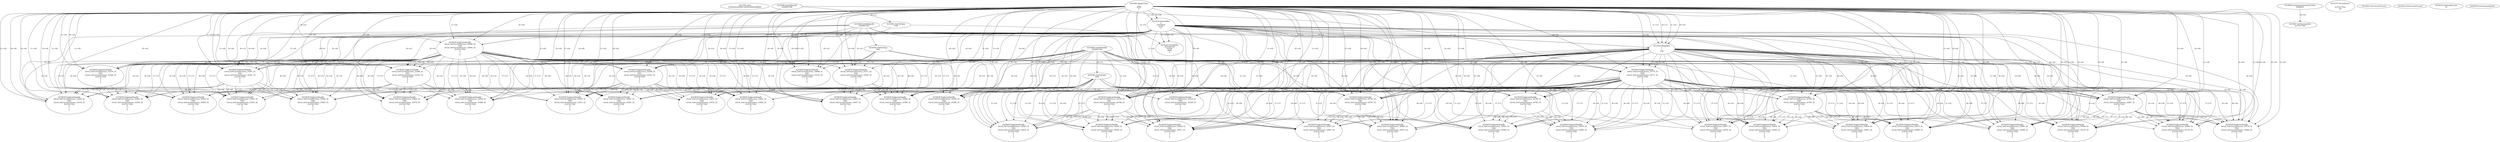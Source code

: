 // Global SCDG with merge call
digraph {
	0 [label="4213792.main
0109eed5ca256b7a45df1bd0cebd9b96"]
	1 [label="4214265.HeapCreate
1
4096
0"]
	2 [label="4218869.GetSystemTimeAsFileTime
4288292"]
	3 [label="4214116.VirtualAlloc
0
33554432
8192
1"]
	1 -> 3 [label="(1-->4)"]
	1 -> 3 [label="(0-->4)"]
	4 [label="4214147.VirtualQuery

2147417352
28"]
	5 [label="4214222.VirtualAlloc
3255304192
65536
4096
4"]
	3 -> 5 [label="(0-->1)"]
	1 -> 5 [label="(2-->3)"]
	3 -> 5 [label="(0-->0)"]
	6 [label="4219047.GetStartupInfoA
2147417564"]
	2 -> 6 [label="(0-->0)"]
	7 [label="4219368.GetStdHandle
4294967286"]
	8 [label="4219392.GetFileType
1000"]
	7 -> 8 [label="(0-->1)"]
	9 [label="4219368.GetStdHandle
4294967285"]
	10 [label="4219392.GetFileType
1001"]
	9 -> 10 [label="(0-->1)"]
	11 [label="4219405.GetCurrentProcess
"]
	12 [label="4219414.GetCurrentProcess
"]
	13 [label="4219439.DuplicateHandle
retval_GetCurrentProcess_33086_32
1001
retval_GetCurrentProcess_33124_32
2147417556
0
1
2"]
	9 -> 13 [label="(0-->2)"]
	10 -> 13 [label="(1-->2)"]
	1 -> 13 [label="(1-->6)"]
	1 -> 13 [label="(0-->6)"]
	3 -> 13 [label="(4-->6)"]
	14 [label="4219368.GetStdHandle
4294967284"]
	15 [label="4219392.GetFileType
1002"]
	14 -> 15 [label="(0-->1)"]
	16 [label="4219524.SetHandleCount
32"]
	17 [label="4220059.GetCommandLineA
"]
	18 [label="4219439.DuplicateHandle
retval_GetCurrentProcess_33319_32
1002
retval_GetCurrentProcess_33326_32
2147417556
0
1
2"]
	14 -> 18 [label="(0-->2)"]
	15 -> 18 [label="(1-->2)"]
	1 -> 18 [label="(1-->6)"]
	1 -> 18 [label="(0-->6)"]
	3 -> 18 [label="(4-->6)"]
	19 [label="4219439.DuplicateHandle
retval_GetCurrentProcess_32846_32
1000
retval_GetCurrentProcess_32864_32
2147417556
0
1
2"]
	7 -> 19 [label="(0-->2)"]
	8 -> 19 [label="(1-->2)"]
	1 -> 19 [label="(1-->6)"]
	1 -> 19 [label="(0-->6)"]
	3 -> 19 [label="(4-->6)"]
	20 [label="4219439.DuplicateHandle
retval_GetCurrentProcess_33356_32
1002
retval_GetCurrentProcess_33385_32
2147417556
0
1
2"]
	14 -> 20 [label="(0-->2)"]
	15 -> 20 [label="(1-->2)"]
	19 -> 20 [label="(4-->4)"]
	1 -> 20 [label="(1-->6)"]
	1 -> 20 [label="(0-->6)"]
	3 -> 20 [label="(4-->6)"]
	19 -> 20 [label="(6-->6)"]
	19 -> 20 [label="(7-->7)"]
	21 [label="4219439.DuplicateHandle
retval_GetCurrentProcess_33310_32
1001
retval_GetCurrentProcess_33324_32
2147417556
0
1
2"]
	9 -> 21 [label="(0-->2)"]
	10 -> 21 [label="(1-->2)"]
	19 -> 21 [label="(4-->4)"]
	1 -> 21 [label="(1-->6)"]
	1 -> 21 [label="(0-->6)"]
	3 -> 21 [label="(4-->6)"]
	19 -> 21 [label="(6-->6)"]
	19 -> 21 [label="(7-->7)"]
	22 [label="4219439.DuplicateHandle
retval_GetCurrentProcess_33455_32
1002
retval_GetCurrentProcess_33559_32
2147417556
0
1
2"]
	14 -> 22 [label="(0-->2)"]
	15 -> 22 [label="(1-->2)"]
	19 -> 22 [label="(4-->4)"]
	21 -> 22 [label="(4-->4)"]
	1 -> 22 [label="(1-->6)"]
	1 -> 22 [label="(0-->6)"]
	3 -> 22 [label="(4-->6)"]
	19 -> 22 [label="(6-->6)"]
	21 -> 22 [label="(6-->6)"]
	19 -> 22 [label="(7-->7)"]
	21 -> 22 [label="(7-->7)"]
	23 [label="4219439.DuplicateHandle
retval_GetCurrentProcess_33287_32
1001
retval_GetCurrentProcess_33321_32
2147417556
0
1
2"]
	9 -> 23 [label="(0-->2)"]
	10 -> 23 [label="(1-->2)"]
	19 -> 23 [label="(4-->4)"]
	1 -> 23 [label="(1-->6)"]
	1 -> 23 [label="(0-->6)"]
	3 -> 23 [label="(4-->6)"]
	19 -> 23 [label="(6-->6)"]
	19 -> 23 [label="(7-->7)"]
	24 [label="4219439.DuplicateHandle
retval_GetCurrentProcess_33440_32
1002
retval_GetCurrentProcess_33493_32
2147417556
0
1
2"]
	14 -> 24 [label="(0-->2)"]
	15 -> 24 [label="(1-->2)"]
	19 -> 24 [label="(4-->4)"]
	23 -> 24 [label="(4-->4)"]
	1 -> 24 [label="(1-->6)"]
	1 -> 24 [label="(0-->6)"]
	3 -> 24 [label="(4-->6)"]
	19 -> 24 [label="(6-->6)"]
	23 -> 24 [label="(6-->6)"]
	19 -> 24 [label="(7-->7)"]
	23 -> 24 [label="(7-->7)"]
	25 [label="4214333.HeapAlloc
1
1
256"]
	1 -> 25 [label="(1-->1)"]
	1 -> 25 [label="(0-->1)"]
	3 -> 25 [label="(4-->1)"]
	1 -> 25 [label="(1-->2)"]
	1 -> 25 [label="(0-->2)"]
	3 -> 25 [label="(4-->2)"]
	26 [label="4219439.DuplicateHandle
retval_GetCurrentProcess_32770_32
1000
retval_GetCurrentProcess_32771_32
2147417556
0
1
2"]
	7 -> 26 [label="(0-->2)"]
	8 -> 26 [label="(1-->2)"]
	1 -> 26 [label="(1-->6)"]
	1 -> 26 [label="(0-->6)"]
	3 -> 26 [label="(4-->6)"]
	25 -> 26 [label="(1-->6)"]
	25 -> 26 [label="(2-->6)"]
	27 [label="4219439.DuplicateHandle
retval_GetCurrentProcess_32788_32
1001
retval_GetCurrentProcess_32793_32
2147417556
0
1
2"]
	9 -> 27 [label="(0-->2)"]
	10 -> 27 [label="(1-->2)"]
	26 -> 27 [label="(4-->4)"]
	1 -> 27 [label="(1-->6)"]
	1 -> 27 [label="(0-->6)"]
	3 -> 27 [label="(4-->6)"]
	25 -> 27 [label="(1-->6)"]
	25 -> 27 [label="(2-->6)"]
	26 -> 27 [label="(6-->6)"]
	26 -> 27 [label="(7-->7)"]
	28 [label="4219439.DuplicateHandle
retval_GetCurrentProcess_32916_32
1002
retval_GetCurrentProcess_32972_32
2147417556
0
1
2"]
	14 -> 28 [label="(0-->2)"]
	15 -> 28 [label="(1-->2)"]
	26 -> 28 [label="(4-->4)"]
	27 -> 28 [label="(4-->4)"]
	1 -> 28 [label="(1-->6)"]
	1 -> 28 [label="(0-->6)"]
	3 -> 28 [label="(4-->6)"]
	25 -> 28 [label="(1-->6)"]
	25 -> 28 [label="(2-->6)"]
	26 -> 28 [label="(6-->6)"]
	27 -> 28 [label="(6-->6)"]
	26 -> 28 [label="(7-->7)"]
	27 -> 28 [label="(7-->7)"]
	29 [label="4219439.DuplicateHandle
retval_GetCurrentProcess_32917_32
1002
retval_GetCurrentProcess_32974_32
2147417556
0
1
2"]
	14 -> 29 [label="(0-->2)"]
	15 -> 29 [label="(1-->2)"]
	26 -> 29 [label="(4-->4)"]
	27 -> 29 [label="(4-->4)"]
	1 -> 29 [label="(1-->6)"]
	1 -> 29 [label="(0-->6)"]
	3 -> 29 [label="(4-->6)"]
	25 -> 29 [label="(1-->6)"]
	25 -> 29 [label="(2-->6)"]
	26 -> 29 [label="(6-->6)"]
	27 -> 29 [label="(6-->6)"]
	26 -> 29 [label="(7-->7)"]
	27 -> 29 [label="(7-->7)"]
	30 [label="4219439.DuplicateHandle
retval_GetCurrentProcess_32790_32
1001
retval_GetCurrentProcess_32796_32
2147417556
0
1
2"]
	9 -> 30 [label="(0-->2)"]
	10 -> 30 [label="(1-->2)"]
	26 -> 30 [label="(4-->4)"]
	1 -> 30 [label="(1-->6)"]
	1 -> 30 [label="(0-->6)"]
	3 -> 30 [label="(4-->6)"]
	25 -> 30 [label="(1-->6)"]
	25 -> 30 [label="(2-->6)"]
	26 -> 30 [label="(6-->6)"]
	26 -> 30 [label="(7-->7)"]
	31 [label="4219439.DuplicateHandle
retval_GetCurrentProcess_32926_32
1002
retval_GetCurrentProcess_33011_32
2147417556
0
1
2"]
	14 -> 31 [label="(0-->2)"]
	15 -> 31 [label="(1-->2)"]
	26 -> 31 [label="(4-->4)"]
	30 -> 31 [label="(4-->4)"]
	1 -> 31 [label="(1-->6)"]
	1 -> 31 [label="(0-->6)"]
	3 -> 31 [label="(4-->6)"]
	25 -> 31 [label="(1-->6)"]
	25 -> 31 [label="(2-->6)"]
	26 -> 31 [label="(6-->6)"]
	30 -> 31 [label="(6-->6)"]
	26 -> 31 [label="(7-->7)"]
	30 -> 31 [label="(7-->7)"]
	32 [label="4219439.DuplicateHandle
retval_GetCurrentProcess_32913_32
1002
retval_GetCurrentProcess_32966_32
2147417556
0
1
2"]
	14 -> 32 [label="(0-->2)"]
	15 -> 32 [label="(1-->2)"]
	26 -> 32 [label="(4-->4)"]
	27 -> 32 [label="(4-->4)"]
	1 -> 32 [label="(1-->6)"]
	1 -> 32 [label="(0-->6)"]
	3 -> 32 [label="(4-->6)"]
	25 -> 32 [label="(1-->6)"]
	25 -> 32 [label="(2-->6)"]
	26 -> 32 [label="(6-->6)"]
	27 -> 32 [label="(6-->6)"]
	26 -> 32 [label="(7-->7)"]
	27 -> 32 [label="(7-->7)"]
	33 [label="4219439.DuplicateHandle
retval_GetCurrentProcess_32930_32
1002
retval_GetCurrentProcess_33029_32
2147417556
0
1
2"]
	14 -> 33 [label="(0-->2)"]
	15 -> 33 [label="(1-->2)"]
	26 -> 33 [label="(4-->4)"]
	30 -> 33 [label="(4-->4)"]
	1 -> 33 [label="(1-->6)"]
	1 -> 33 [label="(0-->6)"]
	3 -> 33 [label="(4-->6)"]
	25 -> 33 [label="(1-->6)"]
	25 -> 33 [label="(2-->6)"]
	26 -> 33 [label="(6-->6)"]
	30 -> 33 [label="(6-->6)"]
	26 -> 33 [label="(7-->7)"]
	30 -> 33 [label="(7-->7)"]
	34 [label="4219439.DuplicateHandle
retval_GetCurrentProcess_32936_32
1002
retval_GetCurrentProcess_33045_32
2147417556
0
1
2"]
	14 -> 34 [label="(0-->2)"]
	15 -> 34 [label="(1-->2)"]
	26 -> 34 [label="(4-->4)"]
	27 -> 34 [label="(4-->4)"]
	1 -> 34 [label="(1-->6)"]
	1 -> 34 [label="(0-->6)"]
	3 -> 34 [label="(4-->6)"]
	25 -> 34 [label="(1-->6)"]
	25 -> 34 [label="(2-->6)"]
	26 -> 34 [label="(6-->6)"]
	27 -> 34 [label="(6-->6)"]
	26 -> 34 [label="(7-->7)"]
	27 -> 34 [label="(7-->7)"]
	35 [label="4219439.DuplicateHandle
retval_GetCurrentProcess_32789_32
1001
retval_GetCurrentProcess_32795_32
2147417556
0
1
2"]
	9 -> 35 [label="(0-->2)"]
	10 -> 35 [label="(1-->2)"]
	26 -> 35 [label="(4-->4)"]
	1 -> 35 [label="(1-->6)"]
	1 -> 35 [label="(0-->6)"]
	3 -> 35 [label="(4-->6)"]
	25 -> 35 [label="(1-->6)"]
	25 -> 35 [label="(2-->6)"]
	26 -> 35 [label="(6-->6)"]
	26 -> 35 [label="(7-->7)"]
	36 [label="4219439.DuplicateHandle
retval_GetCurrentProcess_32919_32
1002
retval_GetCurrentProcess_32982_32
2147417556
0
1
2"]
	14 -> 36 [label="(0-->2)"]
	15 -> 36 [label="(1-->2)"]
	26 -> 36 [label="(4-->4)"]
	35 -> 36 [label="(4-->4)"]
	1 -> 36 [label="(1-->6)"]
	1 -> 36 [label="(0-->6)"]
	3 -> 36 [label="(4-->6)"]
	25 -> 36 [label="(1-->6)"]
	25 -> 36 [label="(2-->6)"]
	26 -> 36 [label="(6-->6)"]
	35 -> 36 [label="(6-->6)"]
	26 -> 36 [label="(7-->7)"]
	35 -> 36 [label="(7-->7)"]
	37 [label="4219439.DuplicateHandle
retval_GetCurrentProcess_32921_32
1002
retval_GetCurrentProcess_32993_32
2147417556
0
1
2"]
	14 -> 37 [label="(0-->2)"]
	15 -> 37 [label="(1-->2)"]
	26 -> 37 [label="(4-->4)"]
	35 -> 37 [label="(4-->4)"]
	1 -> 37 [label="(1-->6)"]
	1 -> 37 [label="(0-->6)"]
	3 -> 37 [label="(4-->6)"]
	25 -> 37 [label="(1-->6)"]
	25 -> 37 [label="(2-->6)"]
	26 -> 37 [label="(6-->6)"]
	35 -> 37 [label="(6-->6)"]
	26 -> 37 [label="(7-->7)"]
	35 -> 37 [label="(7-->7)"]
	38 [label="4219439.DuplicateHandle
retval_GetCurrentProcess_32945_32
1002
retval_GetCurrentProcess_33054_32
2147417556
0
1
2"]
	14 -> 38 [label="(0-->2)"]
	15 -> 38 [label="(1-->2)"]
	26 -> 38 [label="(4-->4)"]
	30 -> 38 [label="(4-->4)"]
	1 -> 38 [label="(1-->6)"]
	1 -> 38 [label="(0-->6)"]
	3 -> 38 [label="(4-->6)"]
	25 -> 38 [label="(1-->6)"]
	25 -> 38 [label="(2-->6)"]
	26 -> 38 [label="(6-->6)"]
	30 -> 38 [label="(6-->6)"]
	26 -> 38 [label="(7-->7)"]
	30 -> 38 [label="(7-->7)"]
	39 [label="4219439.DuplicateHandle
retval_GetCurrentProcess_32794_32
1001
retval_GetCurrentProcess_32801_32
2147417556
0
1
2"]
	9 -> 39 [label="(0-->2)"]
	10 -> 39 [label="(1-->2)"]
	26 -> 39 [label="(4-->4)"]
	1 -> 39 [label="(1-->6)"]
	1 -> 39 [label="(0-->6)"]
	3 -> 39 [label="(4-->6)"]
	25 -> 39 [label="(1-->6)"]
	25 -> 39 [label="(2-->6)"]
	26 -> 39 [label="(6-->6)"]
	26 -> 39 [label="(7-->7)"]
	40 [label="4219439.DuplicateHandle
retval_GetCurrentProcess_32976_32
1002
retval_GetCurrentProcess_33080_32
2147417556
0
1
2"]
	14 -> 40 [label="(0-->2)"]
	15 -> 40 [label="(1-->2)"]
	26 -> 40 [label="(4-->4)"]
	39 -> 40 [label="(4-->4)"]
	1 -> 40 [label="(1-->6)"]
	1 -> 40 [label="(0-->6)"]
	3 -> 40 [label="(4-->6)"]
	25 -> 40 [label="(1-->6)"]
	25 -> 40 [label="(2-->6)"]
	26 -> 40 [label="(6-->6)"]
	39 -> 40 [label="(6-->6)"]
	26 -> 40 [label="(7-->7)"]
	39 -> 40 [label="(7-->7)"]
	41 [label="4219439.DuplicateHandle
retval_GetCurrentProcess_32991_32
1002
retval_GetCurrentProcess_33089_32
2147417556
0
1
2"]
	14 -> 41 [label="(0-->2)"]
	15 -> 41 [label="(1-->2)"]
	26 -> 41 [label="(4-->4)"]
	39 -> 41 [label="(4-->4)"]
	1 -> 41 [label="(1-->6)"]
	1 -> 41 [label="(0-->6)"]
	3 -> 41 [label="(4-->6)"]
	25 -> 41 [label="(1-->6)"]
	25 -> 41 [label="(2-->6)"]
	26 -> 41 [label="(6-->6)"]
	39 -> 41 [label="(6-->6)"]
	26 -> 41 [label="(7-->7)"]
	39 -> 41 [label="(7-->7)"]
	42 [label="4219439.DuplicateHandle
retval_GetCurrentProcess_33060_32
1002
retval_GetCurrentProcess_33118_32
2147417556
0
1
2"]
	14 -> 42 [label="(0-->2)"]
	15 -> 42 [label="(1-->2)"]
	26 -> 42 [label="(4-->4)"]
	39 -> 42 [label="(4-->4)"]
	1 -> 42 [label="(1-->6)"]
	1 -> 42 [label="(0-->6)"]
	3 -> 42 [label="(4-->6)"]
	25 -> 42 [label="(1-->6)"]
	25 -> 42 [label="(2-->6)"]
	26 -> 42 [label="(6-->6)"]
	39 -> 42 [label="(6-->6)"]
	26 -> 42 [label="(7-->7)"]
	39 -> 42 [label="(7-->7)"]
	43 [label="4219439.DuplicateHandle
retval_GetCurrentProcess_32791_32
1001
retval_GetCurrentProcess_32797_32
2147417556
0
1
2"]
	9 -> 43 [label="(0-->2)"]
	10 -> 43 [label="(1-->2)"]
	26 -> 43 [label="(4-->4)"]
	1 -> 43 [label="(1-->6)"]
	1 -> 43 [label="(0-->6)"]
	3 -> 43 [label="(4-->6)"]
	25 -> 43 [label="(1-->6)"]
	25 -> 43 [label="(2-->6)"]
	26 -> 43 [label="(6-->6)"]
	26 -> 43 [label="(7-->7)"]
	44 [label="4219439.DuplicateHandle
retval_GetCurrentProcess_32955_32
1002
retval_GetCurrentProcess_33067_32
2147417556
0
1
2"]
	14 -> 44 [label="(0-->2)"]
	15 -> 44 [label="(1-->2)"]
	26 -> 44 [label="(4-->4)"]
	43 -> 44 [label="(4-->4)"]
	1 -> 44 [label="(1-->6)"]
	1 -> 44 [label="(0-->6)"]
	3 -> 44 [label="(4-->6)"]
	25 -> 44 [label="(1-->6)"]
	25 -> 44 [label="(2-->6)"]
	26 -> 44 [label="(6-->6)"]
	43 -> 44 [label="(6-->6)"]
	26 -> 44 [label="(7-->7)"]
	43 -> 44 [label="(7-->7)"]
	45 [label="4219439.DuplicateHandle
retval_GetCurrentProcess_32965_32
1002
retval_GetCurrentProcess_33072_32
2147417556
0
1
2"]
	14 -> 45 [label="(0-->2)"]
	15 -> 45 [label="(1-->2)"]
	26 -> 45 [label="(4-->4)"]
	43 -> 45 [label="(4-->4)"]
	1 -> 45 [label="(1-->6)"]
	1 -> 45 [label="(0-->6)"]
	3 -> 45 [label="(4-->6)"]
	25 -> 45 [label="(1-->6)"]
	25 -> 45 [label="(2-->6)"]
	26 -> 45 [label="(6-->6)"]
	43 -> 45 [label="(6-->6)"]
	26 -> 45 [label="(7-->7)"]
	43 -> 45 [label="(7-->7)"]
	46 [label="4219439.DuplicateHandle
retval_GetCurrentProcess_33040_32
1002
retval_GetCurrentProcess_33110_32
2147417556
0
1
2"]
	14 -> 46 [label="(0-->2)"]
	15 -> 46 [label="(1-->2)"]
	26 -> 46 [label="(4-->4)"]
	39 -> 46 [label="(4-->4)"]
	1 -> 46 [label="(1-->6)"]
	1 -> 46 [label="(0-->6)"]
	3 -> 46 [label="(4-->6)"]
	25 -> 46 [label="(1-->6)"]
	25 -> 46 [label="(2-->6)"]
	26 -> 46 [label="(6-->6)"]
	39 -> 46 [label="(6-->6)"]
	26 -> 46 [label="(7-->7)"]
	39 -> 46 [label="(7-->7)"]
	47 [label="4219439.DuplicateHandle
retval_GetCurrentProcess_33288_32
1001
retval_GetCurrentProcess_33322_32
2147417556
0
1
2"]
	9 -> 47 [label="(0-->2)"]
	10 -> 47 [label="(1-->2)"]
	19 -> 47 [label="(4-->4)"]
	1 -> 47 [label="(1-->6)"]
	1 -> 47 [label="(0-->6)"]
	3 -> 47 [label="(4-->6)"]
	19 -> 47 [label="(6-->6)"]
	19 -> 47 [label="(7-->7)"]
	48 [label="4219439.DuplicateHandle
retval_GetCurrentProcess_33439_32
1002
retval_GetCurrentProcess_33486_32
2147417556
0
1
2"]
	14 -> 48 [label="(0-->2)"]
	15 -> 48 [label="(1-->2)"]
	19 -> 48 [label="(4-->4)"]
	47 -> 48 [label="(4-->4)"]
	1 -> 48 [label="(1-->6)"]
	1 -> 48 [label="(0-->6)"]
	3 -> 48 [label="(4-->6)"]
	19 -> 48 [label="(6-->6)"]
	47 -> 48 [label="(6-->6)"]
	19 -> 48 [label="(7-->7)"]
	47 -> 48 [label="(7-->7)"]
	49 [label="4219439.DuplicateHandle
retval_GetCurrentProcess_33442_32
1002
retval_GetCurrentProcess_33499_32
2147417556
0
1
2"]
	14 -> 49 [label="(0-->2)"]
	15 -> 49 [label="(1-->2)"]
	19 -> 49 [label="(4-->4)"]
	47 -> 49 [label="(4-->4)"]
	1 -> 49 [label="(1-->6)"]
	1 -> 49 [label="(0-->6)"]
	3 -> 49 [label="(4-->6)"]
	19 -> 49 [label="(6-->6)"]
	47 -> 49 [label="(6-->6)"]
	19 -> 49 [label="(7-->7)"]
	47 -> 49 [label="(7-->7)"]
	50 [label="4219439.DuplicateHandle
retval_GetCurrentProcess_33289_32
1001
retval_GetCurrentProcess_33323_32
2147417556
0
1
2"]
	9 -> 50 [label="(0-->2)"]
	10 -> 50 [label="(1-->2)"]
	19 -> 50 [label="(4-->4)"]
	1 -> 50 [label="(1-->6)"]
	1 -> 50 [label="(0-->6)"]
	3 -> 50 [label="(4-->6)"]
	19 -> 50 [label="(6-->6)"]
	19 -> 50 [label="(7-->7)"]
	51 [label="4219439.DuplicateHandle
retval_GetCurrentProcess_33450_32
1002
retval_GetCurrentProcess_33531_32
2147417556
0
1
2"]
	14 -> 51 [label="(0-->2)"]
	15 -> 51 [label="(1-->2)"]
	19 -> 51 [label="(4-->4)"]
	50 -> 51 [label="(4-->4)"]
	1 -> 51 [label="(1-->6)"]
	1 -> 51 [label="(0-->6)"]
	3 -> 51 [label="(4-->6)"]
	19 -> 51 [label="(6-->6)"]
	50 -> 51 [label="(6-->6)"]
	19 -> 51 [label="(7-->7)"]
	50 -> 51 [label="(7-->7)"]
	52 [label="4219439.DuplicateHandle
retval_GetCurrentProcess_33451_32
1002
retval_GetCurrentProcess_33533_32
2147417556
0
1
2"]
	14 -> 52 [label="(0-->2)"]
	15 -> 52 [label="(1-->2)"]
	19 -> 52 [label="(4-->4)"]
	50 -> 52 [label="(4-->4)"]
	1 -> 52 [label="(1-->6)"]
	1 -> 52 [label="(0-->6)"]
	3 -> 52 [label="(4-->6)"]
	19 -> 52 [label="(6-->6)"]
	50 -> 52 [label="(6-->6)"]
	19 -> 52 [label="(7-->7)"]
	50 -> 52 [label="(7-->7)"]
	53 [label="4219439.DuplicateHandle
retval_GetCurrentProcess_33441_32
1002
retval_GetCurrentProcess_33494_32
2147417556
0
1
2"]
	14 -> 53 [label="(0-->2)"]
	15 -> 53 [label="(1-->2)"]
	19 -> 53 [label="(4-->4)"]
	50 -> 53 [label="(4-->4)"]
	1 -> 53 [label="(1-->6)"]
	1 -> 53 [label="(0-->6)"]
	3 -> 53 [label="(4-->6)"]
	19 -> 53 [label="(6-->6)"]
	50 -> 53 [label="(6-->6)"]
	19 -> 53 [label="(7-->7)"]
	50 -> 53 [label="(7-->7)"]
	54 [label="4219439.DuplicateHandle
retval_GetCurrentProcess_33443_32
1002
retval_GetCurrentProcess_33501_32
2147417556
0
1
2"]
	14 -> 54 [label="(0-->2)"]
	15 -> 54 [label="(1-->2)"]
	19 -> 54 [label="(4-->4)"]
	23 -> 54 [label="(4-->4)"]
	1 -> 54 [label="(1-->6)"]
	1 -> 54 [label="(0-->6)"]
	3 -> 54 [label="(4-->6)"]
	19 -> 54 [label="(6-->6)"]
	23 -> 54 [label="(6-->6)"]
	19 -> 54 [label="(7-->7)"]
	23 -> 54 [label="(7-->7)"]
	55 [label="4219439.DuplicateHandle
retval_GetCurrentProcess_33461_32
1002
retval_GetCurrentProcess_33581_32
2147417556
0
1
2"]
	14 -> 55 [label="(0-->2)"]
	15 -> 55 [label="(1-->2)"]
	19 -> 55 [label="(4-->4)"]
	50 -> 55 [label="(4-->4)"]
	1 -> 55 [label="(1-->6)"]
	1 -> 55 [label="(0-->6)"]
	3 -> 55 [label="(4-->6)"]
	19 -> 55 [label="(6-->6)"]
	50 -> 55 [label="(6-->6)"]
	19 -> 55 [label="(7-->7)"]
	50 -> 55 [label="(7-->7)"]
	56 [label="4219439.DuplicateHandle
retval_GetCurrentProcess_33460_32
1002
retval_GetCurrentProcess_33579_32
2147417556
0
1
2"]
	14 -> 56 [label="(0-->2)"]
	15 -> 56 [label="(1-->2)"]
	19 -> 56 [label="(4-->4)"]
	47 -> 56 [label="(4-->4)"]
	1 -> 56 [label="(1-->6)"]
	1 -> 56 [label="(0-->6)"]
	3 -> 56 [label="(4-->6)"]
	19 -> 56 [label="(6-->6)"]
	47 -> 56 [label="(6-->6)"]
	19 -> 56 [label="(7-->7)"]
	47 -> 56 [label="(7-->7)"]
	57 [label="4219439.DuplicateHandle
retval_GetCurrentProcess_33444_32
1002
retval_GetCurrentProcess_33516_32
2147417556
0
1
2"]
	14 -> 57 [label="(0-->2)"]
	15 -> 57 [label="(1-->2)"]
	19 -> 57 [label="(4-->4)"]
	23 -> 57 [label="(4-->4)"]
	1 -> 57 [label="(1-->6)"]
	1 -> 57 [label="(0-->6)"]
	3 -> 57 [label="(4-->6)"]
	19 -> 57 [label="(6-->6)"]
	23 -> 57 [label="(6-->6)"]
	19 -> 57 [label="(7-->7)"]
	23 -> 57 [label="(7-->7)"]
	58 [label="4219439.DuplicateHandle
retval_GetCurrentProcess_33311_32
1001
retval_GetCurrentProcess_33325_32
2147417556
0
1
2"]
	9 -> 58 [label="(0-->2)"]
	10 -> 58 [label="(1-->2)"]
	19 -> 58 [label="(4-->4)"]
	1 -> 58 [label="(1-->6)"]
	1 -> 58 [label="(0-->6)"]
	3 -> 58 [label="(4-->6)"]
	19 -> 58 [label="(6-->6)"]
	19 -> 58 [label="(7-->7)"]
	59 [label="4219439.DuplicateHandle
retval_GetCurrentProcess_33463_32
1002
retval_GetCurrentProcess_33587_32
2147417556
0
1
2"]
	14 -> 59 [label="(0-->2)"]
	15 -> 59 [label="(1-->2)"]
	19 -> 59 [label="(4-->4)"]
	58 -> 59 [label="(4-->4)"]
	1 -> 59 [label="(1-->6)"]
	1 -> 59 [label="(0-->6)"]
	3 -> 59 [label="(4-->6)"]
	19 -> 59 [label="(6-->6)"]
	58 -> 59 [label="(6-->6)"]
	19 -> 59 [label="(7-->7)"]
	58 -> 59 [label="(7-->7)"]
	60 [label="4219439.DuplicateHandle
retval_GetCurrentProcess_33464_32
1002
retval_GetCurrentProcess_33589_32
2147417556
0
1
2"]
	14 -> 60 [label="(0-->2)"]
	15 -> 60 [label="(1-->2)"]
	19 -> 60 [label="(4-->4)"]
	58 -> 60 [label="(4-->4)"]
	1 -> 60 [label="(1-->6)"]
	1 -> 60 [label="(0-->6)"]
	3 -> 60 [label="(4-->6)"]
	19 -> 60 [label="(6-->6)"]
	58 -> 60 [label="(6-->6)"]
	19 -> 60 [label="(7-->7)"]
	58 -> 60 [label="(7-->7)"]
}
